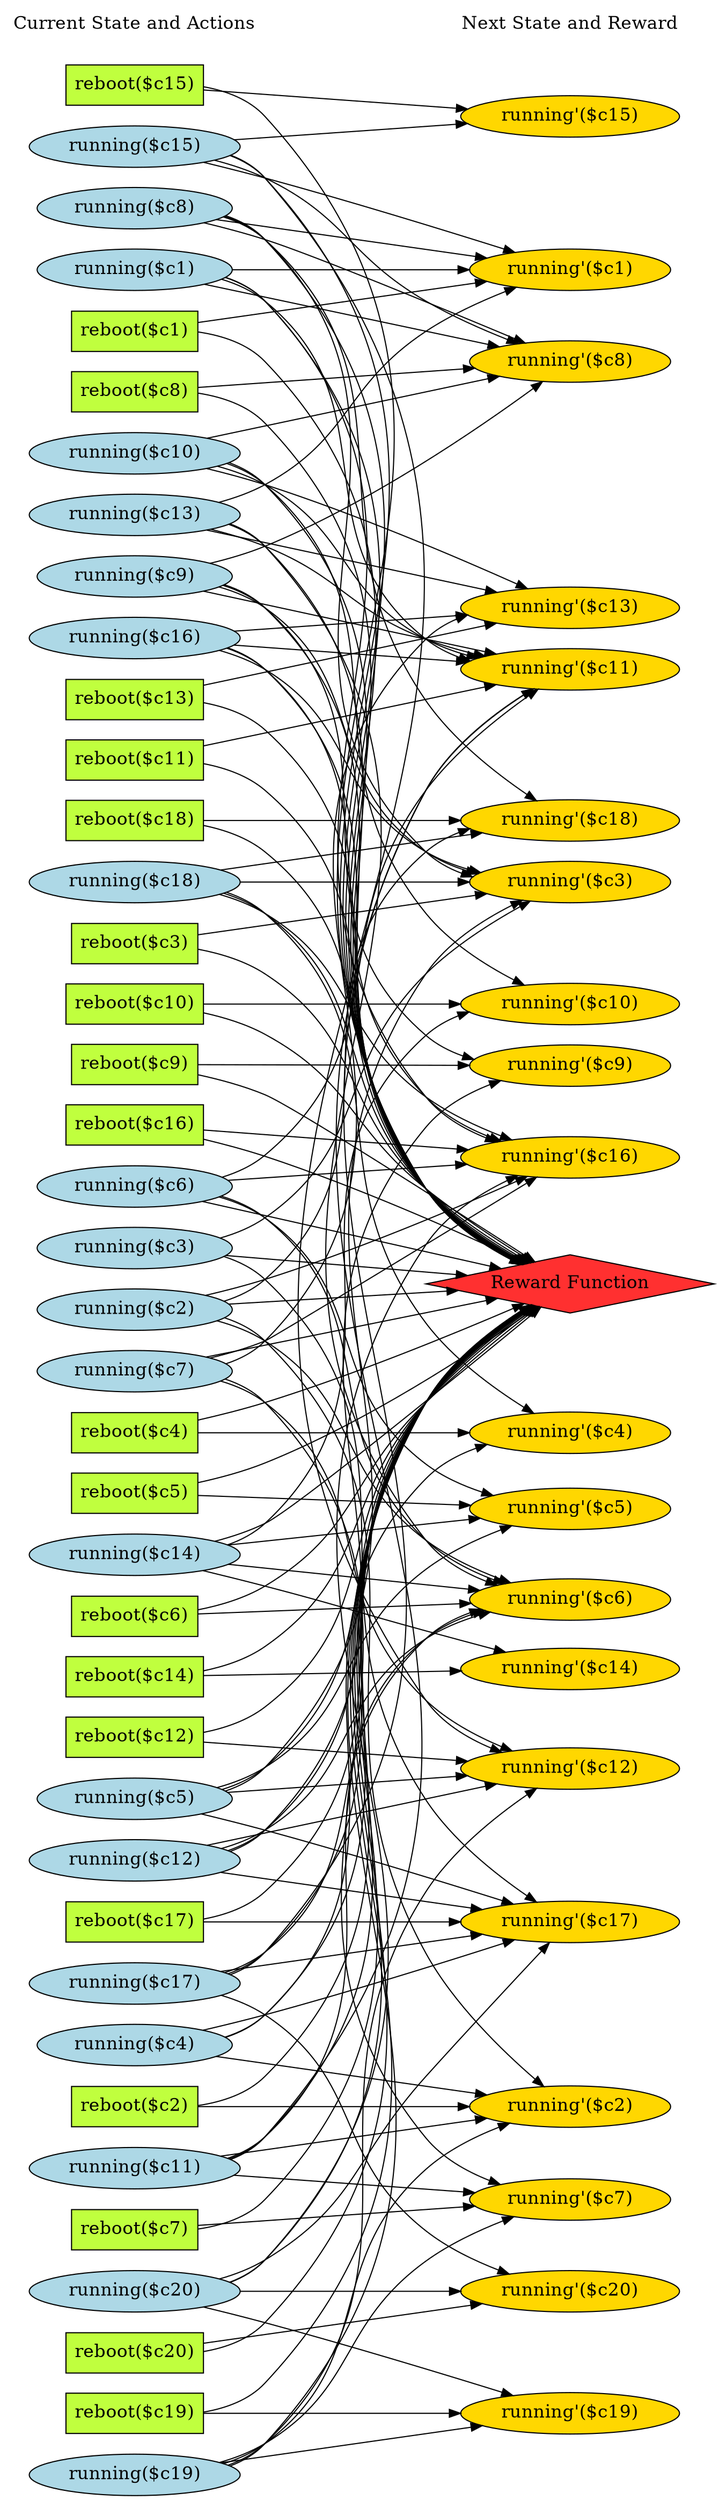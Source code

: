 digraph G {
	graph [bb="0,0,579,2206.4",
		fontname=Helvetica,
		fontsize=16,
		rankdir=LR,
		ranksep=2.00,
		ratio=auto,
		size=600
	];
	node [fontsize=16,
		label="\N"
	];
	{
		graph [rank=same];
		"running($c15)"		 [color=black,
			fillcolor=lightblue,
			height=0.51069,
			pos="90.5,2080.4",
			shape=ellipse,
			style=filled,
			width=2.1606];
		"reboot($c9)"		 [color=black,
			fillcolor=olivedrab1,
			height=0.5,
			pos="90.5,1265.4",
			shape=box,
			style=filled,
			width=1.2778];
		"running($c19)"		 [color=black,
			fillcolor=lightblue,
			height=0.51069,
			pos="90.5,18.385",
			shape=ellipse,
			style=filled,
			width=2.1606];
		"reboot($c5)"		 [color=black,
			fillcolor=olivedrab1,
			height=0.5,
			pos="90.5,884.38",
			shape=box,
			style=filled,
			width=1.2778];
		"running($c1)"		 [color=black,
			fillcolor=lightblue,
			height=0.51069,
			pos="90.5,1970.4",
			shape=ellipse,
			style=filled,
			width=1.9838];
		"reboot($c1)"		 [color=black,
			fillcolor=olivedrab1,
			height=0.5,
			pos="90.5,1916.4",
			shape=box,
			style=filled,
			width=1.2778];
		"running($c6)"		 [color=black,
			fillcolor=lightblue,
			height=0.51069,
			pos="90.5,1157.4",
			shape=ellipse,
			style=filled,
			width=1.9838];
		"running($c2)"		 [color=black,
			fillcolor=lightblue,
			height=0.51069,
			pos="90.5,1047.4",
			shape=ellipse,
			style=filled,
			width=1.9838];
		"reboot($c13)"		 [color=black,
			fillcolor=olivedrab1,
			height=0.5,
			pos="90.5,1589.4",
			shape=box,
			style=filled,
			width=1.3889];
		"reboot($c17)"		 [color=black,
			fillcolor=olivedrab1,
			height=0.5,
			pos="90.5,505.38",
			shape=box,
			style=filled,
			width=1.3889];
		"running($c10)"		 [color=black,
			fillcolor=lightblue,
			height=0.51069,
			pos="90.5,1808.4",
			shape=ellipse,
			style=filled,
			width=2.1606];
		"reboot($c8)"		 [color=black,
			fillcolor=olivedrab1,
			height=0.5,
			pos="90.5,1862.4",
			shape=box,
			style=filled,
			width=1.2778];
		"running($c14)"		 [color=black,
			fillcolor=lightblue,
			height=0.51069,
			pos="90.5,830.38",
			shape=ellipse,
			style=filled,
			width=2.1606];
		"reboot($c4)"		 [color=black,
			fillcolor=olivedrab1,
			height=0.5,
			pos="90.5,938.38",
			shape=box,
			style=filled,
			width=1.2778];
		"running($c18)"		 [color=black,
			fillcolor=lightblue,
			height=0.51069,
			pos="90.5,1427.4",
			shape=ellipse,
			style=filled,
			width=2.1606];
		"running($c9)"		 [color=black,
			fillcolor=lightblue,
			height=0.51069,
			pos="90.5,1698.4",
			shape=ellipse,
			style=filled,
			width=1.9838];
		"running($c5)"		 [color=black,
			fillcolor=lightblue,
			height=0.51069,
			pos="90.5,614.38",
			shape=ellipse,
			style=filled,
			width=1.9838];
		"reboot($c20)"		 [color=black,
			fillcolor=olivedrab1,
			height=0.5,
			pos="90.5,126.38",
			shape=box,
			style=filled,
			width=1.3889];
		"reboot($c12)"		 [color=black,
			fillcolor=olivedrab1,
			height=0.5,
			pos="90.5,668.38",
			shape=box,
			style=filled,
			width=1.3889];
		"reboot($c16)"		 [color=black,
			fillcolor=olivedrab1,
			height=0.5,
			pos="90.5,1211.4",
			shape=box,
			style=filled,
			width=1.3889];
		"running($c13)"		 [color=black,
			fillcolor=lightblue,
			height=0.51069,
			pos="90.5,1753.4",
			shape=ellipse,
			style=filled,
			width=2.1606];
		"reboot($c7)"		 [color=black,
			fillcolor=olivedrab1,
			height=0.5,
			pos="90.5,234.38",
			shape=box,
			style=filled,
			width=1.2778];
		"running($c17)"		 [color=black,
			fillcolor=lightblue,
			height=0.51069,
			pos="90.5,451.38",
			shape=ellipse,
			style=filled,
			width=2.1606];
		"reboot($c3)"		 [color=black,
			fillcolor=olivedrab1,
			height=0.5,
			pos="90.5,1373.4",
			shape=box,
			style=filled,
			width=1.2778];
		"Current State and Actions"		 [color=black,
			fillcolor=white,
			height=0.5,
			pos="90.5,2188.4",
			shape=plaintext,
			style=bold,
			width=2.5139];
		"running($c8)"		 [color=black,
			fillcolor=lightblue,
			height=0.51069,
			pos="90.5,2025.4",
			shape=ellipse,
			style=filled,
			width=1.9838];
		"running($c4)"		 [color=black,
			fillcolor=lightblue,
			height=0.51069,
			pos="90.5,396.38",
			shape=ellipse,
			style=filled,
			width=1.9838];
		"reboot($c11)"		 [color=black,
			fillcolor=olivedrab1,
			height=0.5,
			pos="90.5,1535.4",
			shape=box,
			style=filled,
			width=1.3889];
		"reboot($c15)"		 [color=black,
			fillcolor=olivedrab1,
			height=0.5,
			pos="90.5,2134.4",
			shape=box,
			style=filled,
			width=1.3889];
		"running($c12)"		 [color=black,
			fillcolor=lightblue,
			height=0.51069,
			pos="90.5,559.38",
			shape=ellipse,
			style=filled,
			width=2.1606];
		"running($c20)"		 [color=black,
			fillcolor=lightblue,
			height=0.51069,
			pos="90.5,180.38",
			shape=ellipse,
			style=filled,
			width=2.1606];
		"reboot($c19)"		 [color=black,
			fillcolor=olivedrab1,
			height=0.5,
			pos="90.5,72.385",
			shape=box,
			style=filled,
			width=1.3889];
		"running($c16)"		 [color=black,
			fillcolor=lightblue,
			height=0.51069,
			pos="90.5,1643.4",
			shape=ellipse,
			style=filled,
			width=2.1606];
		"reboot($c6)"		 [color=black,
			fillcolor=olivedrab1,
			height=0.5,
			pos="90.5,776.38",
			shape=box,
			style=filled,
			width=1.2778];
		"reboot($c2)"		 [color=black,
			fillcolor=olivedrab1,
			height=0.5,
			pos="90.5,342.38",
			shape=box,
			style=filled,
			width=1.2778];
		"running($c7)"		 [color=black,
			fillcolor=lightblue,
			height=0.51069,
			pos="90.5,992.38",
			shape=ellipse,
			style=filled,
			width=1.9838];
		"reboot($c10)"		 [color=black,
			fillcolor=olivedrab1,
			height=0.5,
			pos="90.5,1319.4",
			shape=box,
			style=filled,
			width=1.3889];
		"running($c3)"		 [color=black,
			fillcolor=lightblue,
			height=0.51069,
			pos="90.5,1102.4",
			shape=ellipse,
			style=filled,
			width=1.9838];
		"reboot($c14)"		 [color=black,
			fillcolor=olivedrab1,
			height=0.5,
			pos="90.5,722.38",
			shape=box,
			style=filled,
			width=1.3889];
		"running($c11)"		 [color=black,
			fillcolor=lightblue,
			height=0.51069,
			pos="90.5,288.38",
			shape=ellipse,
			style=filled,
			width=2.1606];
		"reboot($c18)"		 [color=black,
			fillcolor=olivedrab1,
			height=0.5,
			pos="90.5,1481.4",
			shape=box,
			style=filled,
			width=1.3889];
	}
	{
		graph [rank=same];
		"running'($c3)"		 [color=black,
			fillcolor=gold1,
			height=0.51069,
			pos="452,1426.4",
			shape=ellipse,
			style=filled,
			width=2.0428];
		"running'($c7)"		 [color=black,
			fillcolor=gold1,
			height=0.51069,
			pos="452,261.38",
			shape=ellipse,
			style=filled,
			width=2.0428];
		"running'($c13)"		 [color=black,
			fillcolor=gold1,
			height=0.51069,
			pos="452,1670.4",
			shape=ellipse,
			style=filled,
			width=2.2195];
		"Next State and Reward"		 [color=black,
			fillcolor=white,
			height=0.5,
			pos="452,2188.4",
			shape=plaintext,
			style=bold,
			width=2.25];
		"Reward Function"		 [color=black,
			fillcolor=firebrick1,
			height=0.72222,
			pos="452,1071.4",
			shape=diamond,
			style=filled,
			width=3.5278];
		"running'($c17)"		 [color=black,
			fillcolor=gold1,
			height=0.51069,
			pos="452,505.38",
			shape=ellipse,
			style=filled,
			width=2.2195];
		"running'($c2)"		 [color=black,
			fillcolor=gold1,
			height=0.51069,
			pos="452,342.38",
			shape=ellipse,
			style=filled,
			width=2.0428];
		"running'($c6)"		 [color=black,
			fillcolor=gold1,
			height=0.51069,
			pos="452,796.38",
			shape=ellipse,
			style=filled,
			width=2.0428];
		"running'($c10)"		 [color=black,
			fillcolor=gold1,
			height=0.51069,
			pos="452,1319.4",
			shape=ellipse,
			style=filled,
			width=2.2195];
		"running'($c14)"		 [color=black,
			fillcolor=gold1,
			height=0.51069,
			pos="452,728.38",
			shape=ellipse,
			style=filled,
			width=2.2195];
		"running'($c18)"		 [color=black,
			fillcolor=gold1,
			height=0.51069,
			pos="452,1481.4",
			shape=ellipse,
			style=filled,
			width=2.2195];
		"running'($c9)"		 [color=black,
			fillcolor=gold1,
			height=0.51069,
			pos="452,1264.4",
			shape=ellipse,
			style=filled,
			width=2.0428];
		"running'($c1)"		 [color=black,
			fillcolor=gold1,
			height=0.51069,
			pos="452,1970.4",
			shape=ellipse,
			style=filled,
			width=2.0428];
		"running'($c5)"		 [color=black,
			fillcolor=gold1,
			height=0.51069,
			pos="452,876.38",
			shape=ellipse,
			style=filled,
			width=2.0428];
		"running'($c11)"		 [color=black,
			fillcolor=gold1,
			height=0.51069,
			pos="452,1615.4",
			shape=ellipse,
			style=filled,
			width=2.2195];
		"running'($c15)"		 [color=black,
			fillcolor=gold1,
			height=0.51069,
			pos="452,2107.4",
			shape=ellipse,
			style=filled,
			width=2.2195];
		"running'($c19)"		 [color=black,
			fillcolor=gold1,
			height=0.51069,
			pos="452,72.385",
			shape=ellipse,
			style=filled,
			width=2.2195];
		"running'($c4)"		 [color=black,
			fillcolor=gold1,
			height=0.51069,
			pos="452,938.38",
			shape=ellipse,
			style=filled,
			width=2.0428];
		"running'($c20)"		 [color=black,
			fillcolor=gold1,
			height=0.51069,
			pos="452,180.38",
			shape=ellipse,
			style=filled,
			width=2.2195];
		"running'($c8)"		 [color=black,
			fillcolor=gold1,
			height=0.51069,
			pos="452,1888.4",
			shape=ellipse,
			style=filled,
			width=2.0428];
		"running'($c12)"		 [color=black,
			fillcolor=gold1,
			height=0.51069,
			pos="452,640.38",
			shape=ellipse,
			style=filled,
			width=2.2195];
		"running'($c16)"		 [color=black,
			fillcolor=gold1,
			height=0.51069,
			pos="452,1183.4",
			shape=ellipse,
			style=filled,
			width=2.2195];
	}
	"running($c15)" -> "Reward Function"	 [pos="e,409.08,1088.7 155.51,2070.1 165.18,2066 174.18,2060.3 181,2052.4 444.97,1747.4 107.91,1496.3 325,1156.4 342.79,1128.5 373.32,1107.6 \
399.88,1093.5"];
	"running($c15)" -> "running'($c1)"	 [color=black,
		pos="e,404.67,1984.6 138.87,2065.9 204.97,2045.7 324.67,2009 395.07,1987.5",
		style=solid];
	"running($c15)" -> "running'($c15)"	 [color=black,
		pos="e,375.94,2101.7 165.12,2085.9 223.4,2090.3 304.87,2096.4 365.93,2101",
		style=solid];
	"running($c15)" -> "running'($c8)"	 [color=black,
		pos="e,409.8,1903.5 144.76,2067 156.99,2063.1 169.71,2058.2 181,2052.4 252.36,2015.6 255.73,1983.9 325,1943.4 348.8,1929.4 376.8,1916.9 \
400.34,1907.3",
		style=solid];
	"running($c15)" -> "running'($c12)"	 [color=black,
		pos="e,395.99,653.66 155.87,2070.4 165.49,2066.2 174.39,2060.4 181,2052.4 563.92,1585.5 -22.435,1195.3 325,701.38 339.69,680.51 363.53,\
666.49 386.55,657.22",
		style=solid];
	"reboot($c9)" -> "Reward Function"	 [pos="e,421.12,1091.2 136.95,1254.2 151.33,1250 167.09,1244.7 181,1238.4 227.91,1217.2 350.02,1138.1 412.69,1096.8"];
	"reboot($c9)" -> "running'($c9)"	 [color=black,
		pos="e,378.35,1264.6 136.67,1265.3 194.54,1265.1 295.98,1264.8 367.96,1264.6",
		style=solid];
	"running($c19)" -> "running'($c7)"	 [color=black,
		pos="e,405.04,247.21 148.95,30.586 160.08,34.341 171.29,39.18 181,45.385 262.18,97.253 246.85,151.06 325,207.38 346.2,222.67 372.4,234.77 \
395.4,243.62",
		style=solid];
	"running($c19)" -> "Reward Function"	 [pos="e,416.94,1052.4 156.41,28.328 165.73,32.301 174.39,37.797 181,45.385 452.82,357.48 121.76,604.86 325,965.38 344.53,1000 380.04,1028.3 \
408.4,1046.9"];
	"running($c19)" -> "running'($c2)"	 [color=black,
		pos="e,400.89,329.02 151.82,29.841 162.23,33.635 172.44,38.68 181,45.385 279.83,122.79 230.65,205.57 325,288.38 343.94,305.01 368.76,\
317.12 391.37,325.6",
		style=solid];
	"running($c19)" -> "running'($c19)"	 [color=black,
		pos="e,384.56,62.404 156.6,28.164 217.87,37.367 309.64,51.151 374.4,60.879",
		style=solid];
	"running($c19)" -> "running'($c12)"	 [color=black,
		pos="e,422.78,623.24 155.11,28.922 164.71,32.818 173.79,38.135 181,45.385 340.16,205.42 202.28,342.95 325,532.38 348,567.88 386.06,598.19 \
414.34,617.58",
		style=solid];
	"reboot($c5)" -> "Reward Function"	 [pos="e,422.29,1051.2 136.88,895.76 151.26,899.98 167.03,905.25 181,911.38 268.71,949.92 363.31,1011 413.95,1045.5"];
	"reboot($c5)" -> "running'($c5)"	 [color=black,
		pos="e,378.69,877.99 136.67,883.38 194.63,882.09 296.29,879.83 368.29,878.23",
		style=solid];
	"running($c1)" -> "Reward Function"	 [pos="e,409.59,1088.7 153.51,1961.4 163.88,1957.4 173.65,1951.6 181,1943.4 417.97,1678.3 130.39,1454 325,1156.4 343.15,1128.6 373.85,1107.6 \
400.4,1093.5"];
	"running($c1)" -> "running'($c1)"	 [color=black,
		pos="e,378.41,1970.4 162.1,1970.4 221.27,1970.4 305.85,1970.4 368.21,1970.4",
		style=solid];
	"running($c1)" -> "running'($c11)"	 [color=black,
		pos="e,375.45,1620.8 150.45,1960.2 161.47,1956.3 172.25,1950.9 181,1943.4 293.34,1847.2 209.16,1735.3 325,1643.4 336.81,1634 351.11,1627.6 \
365.78,1623.3",
		style=solid];
	"running($c1)" -> "running'($c8)"	 [color=black,
		pos="e,397.15,1900.7 144.55,1958.3 209.14,1943.6 318.16,1918.7 387.25,1902.9",
		style=solid];
	"running($c1)" -> "running'($c16)"	 [color=black,
		pos="e,392.55,1195.7 153.38,1961.3 163.76,1957.3 173.56,1951.5 181,1943.4 396.82,1706.8 122.75,1485.7 325,1237.4 339.73,1219.3 361.65,\
1207.2 383.09,1199",
		style=solid];
	"reboot($c1)" -> "Reward Function"	 [pos="e,409.71,1088.8 136.71,1912.4 152.77,1908.7 169.67,1901.9 181,1889.4 403.86,1643.3 141.49,1433.1 325,1156.4 343.33,1128.7 374.03,\
1107.8 400.54,1093.6"];
	"reboot($c1)" -> "running'($c1)"	 [color=black,
		pos="e,388.53,1961 136.67,1923.2 197.45,1932.3 306.29,1948.6 378.58,1959.5",
		style=solid];
	"running($c6)" -> "Reward Function"	 [pos="e,392.87,1085.3 143.39,1145 206.5,1129.9 313.19,1104.4 382.87,1087.7"];
	"running($c6)" -> "running'($c6)"	 [color=black,
		pos="e,399.17,809.19 149.38,1146.6 160.72,1142.6 171.91,1137 181,1129.4 288.08,1039.3 222.32,944.46 325,849.38 343.13,832.6 367.36,820.7 \
389.72,812.49",
		style=solid];
	"running($c6)" -> "running'($c5)"	 [color=black,
		pos="e,386.82,884.97 147.82,1146.2 159.52,1142.2 171.24,1136.7 181,1129.4 273.78,1059.6 231.1,979.7 325,911.38 340.25,900.29 358.87,892.71 \
377.07,887.53",
		style=solid];
	"running($c6)" -> "running'($c11)"	 [color=black,
		pos="e,424.29,1598.1 150.63,1167.4 161.63,1171.3 172.36,1176.8 181,1184.4 299.18,1288.6 230.58,1382.2 325,1508.4 350.4,1542.3 388.44,\
1572.7 416.08,1592.4",
		style=solid];
	"running($c6)" -> "running'($c16)"	 [color=black,
		pos="e,375.47,1177.9 159.54,1162.3 217.87,1166.5 302.2,1172.6 365.16,1177.2",
		style=solid];
	"running($c2)" -> "Reward Function"	 [pos="e,355.97,1065 159.97,1052 212.44,1055.5 285.79,1060.4 345.71,1064.4"];
	"running($c2)" -> "running'($c2)"	 [color=black,
		pos="e,428.82,360.21 151.64,1037.7 162.56,1033.6 173,1027.7 181,1019.4 353.11,839.7 204.91,696.3 325,478.38 349.71,433.55 392.35,391.93 \
421.1,366.84",
		style=solid];
	"running($c2)" -> "running'($c6)"	 [color=black,
		pos="e,403.67,810.35 146.26,1035.6 158.29,1031.6 170.55,1026.3 181,1019.4 263.52,964.66 245.17,907.97 325,849.38 345.67,834.21 371.35,\
822.41 394.11,813.83",
		style=solid];
	"running($c2)" -> "running'($c18)"	 [color=black,
		pos="e,374.44,1476.7 150.51,1057.5 161.65,1061.6 172.46,1067.4 181,1075.4 311.93,1198.6 188.99,1335.8 325,1453.4 336.23,1463.1 350.08,\
1469.6 364.44,1474",
		style=solid];
	"running($c2)" -> "running'($c16)"	 [color=black,
		pos="e,413.35,1167.2 138.18,1061.2 152.03,1065.6 167.2,1070.5 181,1075.4 260.2,1103.6 350.59,1140.8 404.11,1163.3",
		style=solid];
	"reboot($c13)" -> "running'($c13)"	 [color=black,
		pos="e,393.91,1657.8 140.68,1600.6 187.93,1611.4 261.32,1628.1 325,1642.4 344.18,1646.7 365,1651.3 384.1,1655.6",
		style=solid];
	"reboot($c13)" -> "Reward Function"	 [pos="e,411.95,1089.3 140.86,1583.2 155.28,1579.2 170.07,1572.8 181,1562.4 319.58,1430.3 207.75,1307.7 325,1156.4 345.53,1129.9 376.7,\
1108.8 402.91,1094.2"];
	"reboot($c17)" -> "Reward Function"	 [pos="e,419.26,1052 140.52,511.36 155.09,515.28 170.06,521.75 181,532.38 326.4,673.76 211.12,797.57 325,965.38 347.55,998.61 383.29,1027.3 \
410.95,1046.4"];
	"reboot($c17)" -> "running'($c17)"	 [color=black,
		pos="e,372.06,505.38 140.73,505.38 197.55,505.38 292.12,505.38 361.95,505.38",
		style=solid];
	"running($c10)" -> "running'($c13)"	 [color=black,
		pos="e,413.82,1686.7 140.05,1794 153.4,1789.8 167.82,1785.1 181,1780.4 260.53,1751.8 351.18,1713.7 404.61,1690.7",
		style=solid];
	"running($c10)" -> "Reward Function"	 [pos="e,410.32,1088.9 154.61,1797.8 164.5,1793.8 173.81,1788.1 181,1780.4 374.42,1571.6 163.81,1391 325,1156.4 343.85,1129 374.71,1107.9 \
401.17,1093.6"];
	"running($c10)" -> "running'($c10)"	 [color=black,
		pos="e,412.99,1335.4 152.84,1797.4 163.15,1793.4 173.07,1787.9 181,1780.4 312.67,1656.2 210.72,1539.8 325,1399.4 346,1373.6 377.62,1353.5 \
403.93,1340",
		style=solid];
	"running($c10)" -> "running'($c11)"	 [color=black,
		pos="e,380.93,1624 146.67,1795.5 158.44,1791.5 170.48,1786.6 181,1780.4 257.14,1735.6 247.04,1684.9 325,1643.4 339.17,1635.8 355.27,1630.3 \
371.12,1626.3",
		style=solid];
	"running($c10)" -> "running'($c8)"	 [color=black,
		pos="e,396.4,1876.2 147.67,1820.9 212.29,1835.3 318.2,1858.8 386.23,1874",
		style=solid];
	"reboot($c8)" -> "Reward Function"	 [pos="e,409.85,1088.9 136.61,1858.3 152.66,1854.6 169.58,1847.8 181,1835.4 389.78,1608.3 152.56,1412.2 325,1156.4 343.54,1128.9 374.24,\
1107.9 400.7,1093.7"];
	"reboot($c8)" -> "running'($c8)"	 [color=black,
		pos="e,381.03,1883.3 136.67,1865.7 195.26,1869.9 298.51,1877.4 370.62,1882.6",
		style=solid];
	"running($c14)" -> "Reward Function"	 [pos="e,425.91,1050.6 146.28,843.33 158.06,847.09 170.21,851.75 181,857.38 206.99,870.97 351.61,989.33 417.85,1044"];
	"running($c14)" -> "running'($c6)"	 [color=black,
		pos="e,383.03,802.81 162.96,823.63 223.57,817.89 310.38,809.68 372.83,803.78",
		style=solid];
	"running($c14)" -> "running'($c10)"	 [color=black,
		pos="e,374.07,1315.2 154.45,840.94 164.24,844.83 173.56,850.14 181,857.38 326.66,999.11 174.18,1155.2 325,1291.4 336.01,1301.3 349.76,\
1308 364.09,1312.4",
		style=solid];
	"running($c14)" -> "running'($c14)"	 [color=black,
		pos="e,401.03,742.56 141.11,816.31 206.38,797.79 320.98,765.28 391.03,745.4",
		style=solid];
	"running($c14)" -> "running'($c5)"	 [color=black,
		pos="e,386.26,868.1 159.54,839.09 221.37,847 312.42,858.65 376.26,866.82",
		style=solid];
	"reboot($c4)" -> "Reward Function"	 [pos="e,409.76,1054 136.8,951.27 151.03,955.53 166.74,960.44 181,965.38 258.43,992.21 346.52,1027.8 400.43,1050.1"];
	"reboot($c4)" -> "running'($c4)"	 [color=black,
		pos="e,378.35,938.38 136.67,938.38 194.54,938.38 295.98,938.38 367.96,938.38",
		style=solid];
	"running($c18)" -> "running'($c3)"	 [color=black,
		pos="e,378.3,1426.6 168.62,1427.2 227.33,1427 307.99,1426.8 368.08,1426.6",
		style=solid];
	"running($c18)" -> "Reward Function"	 [pos="e,414.99,1089.9 151.83,1415.9 162.24,1412.1 172.45,1407.1 181,1400.4 280.07,1322.7 238.69,1248.1 325,1156.4 348.38,1131.6 380.27,\
1110.1 406.12,1095"];
	"running($c18)" -> "running'($c18)"	 [color=black,
		pos="e,384.56,1471.4 156.6,1437.2 217.87,1446.4 309.64,1460.2 374.4,1469.9",
		style=solid];
	"running($c18)" -> "running'($c4)"	 [color=black,
		pos="e,421.02,955.23 153.65,1416.6 163.64,1412.8 173.23,1407.5 181,1400.4 309.06,1282.6 220.65,1175.6 325,1036.4 348.62,1004.9 384.85,\
978.14 412.41,960.6",
		style=solid];
	"running($c18)" -> "running'($c16)"	 [color=black,
		pos="e,403.52,1198.1 148.97,1415.2 160.1,1411.5 171.3,1406.6 181,1400.4 262.38,1348.2 246.67,1294 325,1237.4 345.76,1222.4 371.33,1210.4 \
394,1201.7",
		style=solid];
	"running($c9)" -> "running'($c3)"	 [color=black,
		pos="e,381.76,1432.1 147.8,1687.2 159.5,1683.1 171.23,1677.7 181,1670.4 273.34,1601.2 229.82,1519.6 325,1454.4 338.78,1444.9 355.21,1438.6 \
371.59,1434.4",
		style=solid];
	"running($c9)" -> "Reward Function"	 [pos="e,411.04,1089 151.55,1688.6 162.48,1684.5 172.95,1678.7 181,1670.4 346.21,1500.1 186.15,1348.7 325,1156.4 344.55,1129.3 375.57,1108.2 \
401.94,1093.8"];
	"running($c9)" -> "running'($c9)"	 [color=black,
		pos="e,379.69,1267.9 150.51,1688.2 161.65,1684.1 172.46,1678.4 181,1670.4 311.93,1547.2 188.99,1409.9 325,1292.4 337.57,1281.5 353.42,\
1274.6 369.6,1270.3",
		style=solid];
	"running($c9)" -> "running'($c11)"	 [color=black,
		pos="e,393.57,1628 143.39,1686 190.68,1674.7 262.48,1657.7 325,1643.4 344.07,1639 364.78,1634.4 383.8,1630.2",
		style=solid];
	"running($c9)" -> "running'($c8)"	 [color=black,
		pos="e,426.41,1870.9 141.05,1711.6 154.27,1715.7 168.37,1720.7 181,1726.4 271.1,1766.8 368.49,1830.9 418.02,1865.1",
		style=solid];
	"running($c5)" -> "running'($c3)"	 [color=black,
		pos="e,411.01,1411.1 153.38,623.49 163.76,627.51 173.56,633.23 181,641.38 396.55,877.63 143.56,1083 325,1346.4 343.74,1373.6 375.06,1393.5 \
401.78,1406.7",
		style=solid];
	"running($c5)" -> "Reward Function"	 [pos="e,420.34,1051.6 150.63,624.36 161.63,628.29 172.36,633.76 181,641.38 299.18,745.62 230.29,839.44 325,965.38 349.11,997.44 384.64,\
1026.2 411.83,1045.6"];
	"running($c5)" -> "running'($c17)"	 [color=black,
		pos="e,402.8,520 137.4,600.47 202.57,580.71 321.91,544.53 393.09,522.94",
		style=solid];
	"running($c5)" -> "running'($c5)"	 [color=black,
		pos="e,403.13,862.63 147.36,625.52 159.09,629.39 170.93,634.54 181,641.38 266.29,699.39 242.88,760.98 325,823.38 345.34,838.84 370.84,\
850.67 393.58,859.18",
		style=solid];
	"running($c5)" -> "running'($c12)"	 [color=black,
		pos="e,375.47,634.92 159.54,619.31 217.87,623.52 302.2,629.62 365.16,634.18",
		style=solid];
	"reboot($c20)" -> "Reward Function"	 [pos="e,417.13,1052.3 140.55,131.2 155.47,135.03 170.65,141.74 181,153.38 424.51,427.32 141.79,647.94 325,965.38 344.88,999.83 380.36,\
1028.1 408.61,1046.8"];
	"reboot($c20)" -> "running'($c20)"	 [color=black,
		pos="e,384.67,170.42 140.73,133.78 201.03,142.84 303.85,158.28 374.49,168.89",
		style=solid];
	"reboot($c12)" -> "Reward Function"	 [pos="e,421.45,1051.6 140.88,675.9 154.97,679.9 169.58,686.02 181,695.38 286.16,781.63 239.41,859.69 325,965.38 350.4,996.76 386.12,1025.8 \
413.04,1045.5"];
	"reboot($c12)" -> "running'($c12)"	 [color=black,
		pos="e,376.12,646.22 140.73,664.55 198.65,660.04 295.79,652.47 365.97,647.01",
		style=solid];
	"reboot($c16)" -> "Reward Function"	 [pos="e,411.7,1089.3 140.57,1197.6 153.79,1193.6 168.02,1189 181,1184.4 259.73,1156.1 348.85,1117.5 402.44,1093.5"];
	"reboot($c16)" -> "running'($c16)"	 [color=black,
		pos="e,376.12,1189.2 140.73,1207.6 198.65,1203 295.79,1195.5 365.97,1190",
		style=solid];
	"running($c13)" -> "running'($c13)"	 [color=black,
		pos="e,394.96,1683.3 146.88,1740.6 211.09,1725.8 316.81,1701.4 385.16,1685.6",
		style=solid];
	"running($c13)" -> "Reward Function"	 [pos="e,410.52,1089 154.47,1742.7 164.38,1738.7 173.73,1733.1 181,1725.4 360.28,1535.9 175.01,1369.8 325,1156.4 344.14,1129.2 375,1108.1 \
401.39,1093.8"];
	"running($c13)" -> "running'($c6)"	 [color=black,
		pos="e,393.17,807.61 155.48,1743 165.16,1738.9 174.17,1733.3 181,1725.4 439.76,1427.5 80.673,1159.2 325,849.38 339.59,830.88 361.82,818.76 \
383.57,810.85",
		style=solid];
	"running($c13)" -> "running'($c1)"	 [color=black,
		pos="e,407.75,1955.7 146.62,1766.4 158.39,1770.3 170.44,1775.3 181,1781.4 256.59,1825.3 251.9,1867.4 325,1915.4 347.63,1930.2 374.93,\
1942.7 398.32,1952",
		style=solid];
	"running($c13)" -> "running'($c11)"	 [color=black,
		pos="e,386.13,1625.9 142.37,1739.5 155.18,1735.5 168.76,1730.7 181,1725.4 248.53,1696 256.29,1669.9 325,1643.4 341.17,1637.1 359.06,1632.1 \
376.17,1628.2",
		style=solid];
	"reboot($c7)" -> "running'($c7)"	 [color=black,
		pos="e,381.36,256.15 136.67,237.78 195.35,242.18 298.82,249.96 370.96,255.37",
		style=solid];
	"reboot($c7)" -> "Reward Function"	 [pos="e,417.65,1052.3 136.65,238.45 152.72,242.12 169.62,248.92 181,261.38 396.29,497.27 161.74,690.9 325,965.38 345.39,999.67 381,1028.1 \
409.17,1046.8"];
	"running($c17)" -> "Reward Function"	 [pos="e,418.69,1052 155.11,461.92 164.71,465.82 173.79,471.13 181,478.38 340.16,638.42 201.41,776.52 325,965.38 346.92,998.88 382.55,1027.4 \
410.34,1046.5"];
	"running($c17)" -> "running'($c17)"	 [color=black,
		pos="e,384.56,495.4 156.6,461.16 217.87,470.37 309.64,484.15 374.4,493.88",
		style=solid];
	"running($c17)" -> "running'($c6)"	 [color=black,
		pos="e,389.79,786.54 152.59,462.63 162.81,466.44 172.75,471.55 181,478.38 287.82,566.94 219.14,665.68 325,755.38 340.61,768.62 360.59,\
777.6 380.02,783.7",
		style=solid];
	"running($c17)" -> "running'($c11)"	 [color=black,
		pos="e,420.19,1598.3 156.52,461.24 165.83,465.22 174.45,470.74 181,478.38 481.72,829.42 102.25,1103.4 325,1508.4 344.99,1544.7 382.58,\
1574.1 411.52,1592.9",
		style=solid];
	"running($c17)" -> "running'($c20)"	 [color=black,
		pos="e,401.78,194.82 148.87,439.21 160.12,435.27 171.4,430.11 181,423.38 267.47,362.76 241.72,299.32 325,234.38 344.87,218.89 369.86,\
206.98 392.33,198.33",
		style=solid];
	"reboot($c3)" -> "running'($c3)"	 [color=black,
		pos="e,388.21,1417.1 136.67,1380 197.36,1389 305.97,1405 378.26,1415.7",
		style=solid];
	"reboot($c3)" -> "Reward Function"	 [pos="e,416.7,1090.3 136.77,1365.6 151.77,1361.6 167.94,1355.5 181,1346.4 267.99,1285.9 248.04,1229.2 325,1156.4 350.03,1132.7 382.31,\
1111.1 407.94,1095.5"];
	"Current State and Actions" -> "Next State and Reward"	 [color=black,
		pos="e,370.92,2188.4 181.29,2188.4 236.11,2188.4 305.97,2188.4 360.86,2188.4",
		style=invis];
	"running($c8)" -> "running'($c3)"	 [color=black,
		pos="e,378.79,1428.9 151.64,2015.7 162.56,2011.6 173.01,2005.7 181,1997.4 353.62,1817 144.91,1627.3 325,1454.4 336.98,1442.9 352.58,1435.7 \
368.71,1431.3",
		style=solid];
	"running($c8)" -> "Reward Function"	 [pos="e,409.18,1088.8 152.7,2016.1 163.41,2011.9 173.5,2006 181,1997.4 430.65,1711.9 119.26,1474.9 325,1156.4 342.93,1128.6 373.47,1107.7 \
399.99,1093.5"];
	"running($c8)" -> "running'($c18)"	 [color=black,
		pos="e,423.17,1498.6 150.67,2015.4 161.8,2011.3 172.57,2005.5 181,1997.4 319.66,1863.5 215.76,1747.2 325,1588.4 348.88,1553.7 386.81,\
1523.6 414.82,1504.2",
		style=solid];
	"running($c8)" -> "running'($c1)"	 [color=black,
		pos="e,388.81,1979.9 152.48,2016.1 215.08,2006.5 312.45,1991.6 378.84,1981.4",
		style=solid];
	"running($c8)" -> "running'($c8)"	 [color=black,
		pos="e,414.24,1904.3 138.19,2011.6 152.05,2007.2 167.2,2002.3 181,1997.4 260.7,1968.9 351.65,1931 405.04,1908.3",
		style=solid];
	"running($c4)" -> "Reward Function"	 [pos="e,418.45,1052.2 151.64,406.04 162.56,410.17 173,416.04 181,424.38 353.11,604.07 191.62,755.34 325,965.38 346.46,999.17 382.13,1027.7 \
410.06,1046.6"];
	"running($c4)" -> "running'($c17)"	 [color=black,
		pos="e,402.8,490.77 137.4,410.3 202.57,430.06 321.91,466.24 393.09,487.83",
		style=solid];
	"running($c4)" -> "running'($c2)"	 [color=black,
		pos="e,388.51,351.77 152.48,387.22 214.98,377.84 312.15,363.24 378.54,353.27",
		style=solid];
	"running($c4)" -> "running'($c4)"	 [color=black,
		pos="e,382.46,932.17 151.43,406.24 162.37,410.35 172.87,416.17 181,424.38 337.31,582.45 166.16,747.86 325,903.38 338,916.12 355.22,924.31 \
372.73,929.55",
		style=solid];
	"reboot($c11)" -> "Reward Function"	 [pos="e,412.65,1089.5 140.56,1528.8 154.97,1524.9 169.83,1518.5 181,1508.4 306.08,1394.7 218.35,1287.5 325,1156.4 346.22,1130.3 377.55,\
1109.1 403.66,1094.4"];
	"reboot($c11)" -> "running'($c11)"	 [color=black,
		pos="e,394.07,1602.7 140.73,1546.3 203.78,1560.4 313.32,1584.7 383.95,1600.5",
		style=solid];
	"reboot($c15)" -> "Reward Function"	 [pos="e,408.99,1088.7 140.72,2129.7 155.66,2125.9 170.8,2119.2 181,2107.4 460.96,1784.3 96.552,1517.7 325,1156.4 342.66,1128.5 373.19,\
1107.5 399.78,1093.4"];
	"reboot($c15)" -> "running'($c15)"	 [color=black,
		pos="e,375.79,2113 140.73,2130.7 198.56,2126.3 295.49,2119.1 365.64,2113.8",
		style=solid];
	"running($c12)" -> "Reward Function"	 [pos="e,419.89,1052 152.83,570.41 163.14,574.43 173.06,579.91 181,587.38 311.93,710.59 220.88,818.83 325,965.38 348.33,998.23 384.16,1027 \
411.65,1046.3"];
	"running($c12)" -> "running'($c17)"	 [color=black,
		pos="e,384.56,515.37 156.6,549.61 217.87,540.4 309.64,526.62 374.4,516.89",
		style=solid];
	"running($c12)" -> "running'($c6)"	 [color=black,
		pos="e,394.08,784.95 148.1,571.83 159.53,575.76 171.08,580.84 181,587.38 263.11,641.5 243.2,700.8 325,755.38 342.76,767.23 364.2,775.88 \
384.33,782.09",
		style=solid];
	"running($c12)" -> "running'($c9)"	 [color=black,
		pos="e,395.06,1252.6 154.61,569.92 164.5,574 173.81,579.62 181,587.38 374.17,795.83 142.68,992.39 325,1210.4 340.43,1228.8 363.31,1241.1 \
385.35,1249.3",
		style=solid];
	"running($c12)" -> "running'($c12)"	 [color=black,
		pos="e,394.2,627.59 147.28,571.95 211.28,586.37 316.18,610.01 384.41,625.38",
		style=solid];
	"running($c20)" -> "Reward Function"	 [pos="e,417.52,1052.4 156.2,190.51 165.55,194.46 174.27,199.91 181,207.38 410.39,462.28 151.77,669.44 325,965.38 345.15,999.82 380.78,\
1028.2 409.02,1046.9"];
	"running($c20)" -> "running'($c17)"	 [color=black,
		pos="e,434.17,487.45 148.95,192.59 160.08,196.34 171.29,201.18 181,207.38 262.18,259.25 260.26,298.05 325,369.38 360.24,408.22 401.66,\
452.7 427.12,479.92",
		style=solid];
	"running($c20)" -> "running'($c19)"	 [color=black,
		pos="e,402.78,86.872 139.24,166.04 204.82,146.34 322.64,110.94 393.15,89.763",
		style=solid];
	"running($c20)" -> "running'($c20)"	 [color=black,
		pos="e,371.83,180.38 168.62,180.38 225.28,180.38 302.39,180.38 361.72,180.38",
		style=solid];
	"running($c20)" -> "running'($c16)"	 [color=black,
		pos="e,407.62,1168 156.38,190.35 165.71,194.32 174.38,199.81 181,207.38 447.31,512.05 99.688,770.27 325,1106.4 342.48,1132.5 372.07,1151.2 \
398.18,1163.7",
		style=solid];
	"reboot($c19)" -> "Reward Function"	 [pos="e,417.03,1052.3 140.62,77.13 155.55,80.962 170.71,87.684 181,99.385 438.65,392.39 131.78,626.41 325,965.38 344.69,999.93 380.19,\
1028.2 408.5,1046.9"];
	"reboot($c19)" -> "running'($c19)"	 [color=black,
		pos="e,372.06,72.385 140.73,72.385 197.55,72.385 292.12,72.385 361.95,72.385",
		style=solid];
	"running($c16)" -> "running'($c3)"	 [color=black,
		pos="e,383.68,1433.3 148.95,1631.2 160.08,1627.4 171.29,1622.6 181,1616.4 262.18,1564.5 241.95,1503.2 325,1454.4 339.78,1445.7 356.97,\
1439.7 373.82,1435.6",
		style=solid];
	"running($c16)" -> "running'($c13)"	 [color=black,
		pos="e,375.94,1664.7 165.12,1648.9 223.4,1653.3 304.87,1659.4 365.93,1664",
		style=solid];
	"running($c16)" -> "Reward Function"	 [pos="e,411.32,1089.2 154.56,1632.9 164.33,1629 173.62,1623.7 181,1616.4 333.27,1465.7 197,1328.2 325,1156.4 344.96,1129.6 375.98,1108.5 \
402.25,1094.1"];
	"running($c16)" -> "running'($c11)"	 [color=black,
		pos="e,376.06,1621.2 164.68,1637.7 223.02,1633.1 304.81,1626.8 366.04,1622",
		style=solid];
	"running($c16)" -> "running'($c16)"	 [color=black,
		pos="e,395.68,1196.5 154.19,1632.6 164.01,1628.7 173.4,1623.5 181,1616.4 312.8,1493.5 200.27,1367.4 325,1237.4 341.5,1220.2 364.38,1208.2 \
386.12,1199.9",
		style=solid];
	"reboot($c6)" -> "Reward Function"	 [pos="e,424.47,1050.9 136.84,784.88 151.67,788.98 167.73,794.91 181,803.38 262.18,855.25 255.96,898.2 325,965.38 354.39,993.99 390.42,\
1023.8 416.4,1044.5"];
	"reboot($c6)" -> "running'($c6)"	 [color=black,
		pos="e,380.03,792.44 136.67,778.9 194.99,782.14 297.56,787.85 369.63,791.86",
		style=solid];
	"reboot($c2)" -> "Reward Function"	 [pos="e,417.97,1052.1 136.89,346.77 152.78,350.5 169.51,357.24 181,369.38 368.23,567.39 181.58,733.67 325,965.38 346,999.31 381.55,1027.7 \
409.54,1046.6"];
	"reboot($c2)" -> "running'($c2)"	 [color=black,
		pos="e,378.35,342.38 136.67,342.38 194.54,342.38 295.98,342.38 367.96,342.38",
		style=solid];
	"running($c7)" -> "running'($c7)"	 [color=black,
		pos="e,394.97,273.1 152.81,983.35 163.37,979.34 173.38,973.59 181,965.38 382.24,748.46 136.21,543.22 325,315.38 340.34,296.87 363.21,\
284.56 385.26,276.43",
		style=solid];
	"running($c7)" -> "running'($c13)"	 [color=black,
		pos="e,373.26,1667 151.85,1001.8 162.76,1006 173.14,1011.9 181,1020.4 373.91,1228.5 123.47,1442.6 325,1642.4 335.54,1652.8 349.06,1659.7 \
363.31,1664.3",
		style=solid];
	"running($c7)" -> "Reward Function"	 [pos="e,390.19,1058 145.32,1004.2 207.86,1018 311.28,1040.7 380.27,1055.8"];
	"running($c7)" -> "running'($c12)"	 [color=black,
		pos="e,403.98,655.14 149.69,982.01 160.88,978.11 171.93,972.75 181,965.38 284.74,881.11 228.23,793.57 325,701.38 344.56,682.75 370.9,\
668.79 394.44,658.97",
		style=solid];
	"running($c7)" -> "running'($c16)"	 [color=black,
		pos="e,422.7,1166.1 141.06,1005.6 154.28,1009.7 168.38,1014.7 181,1020.4 193.15,1025.9 342.96,1117.3 414.03,1160.7",
		style=solid];
	"reboot($c10)" -> "Reward Function"	 [pos="e,419.19,1090.8 140.58,1309 154.2,1305 168.64,1299.5 181,1292.4 257.18,1248.3 256.28,1211.4 325,1156.4 352.36,1134.5 385.25,1112.4 \
410.57,1096.3"];
	"reboot($c10)" -> "running'($c10)"	 [color=black,
		pos="e,372.06,1319.4 140.73,1319.4 197.55,1319.4 292.12,1319.4 361.95,1319.4",
		style=solid];
	"running($c3)" -> "running'($c3)"	 [color=black,
		pos="e,417.28,1410 147.8,1113.6 159.5,1117.6 171.23,1123.1 181,1130.4 273.34,1199.6 242.51,1265.7 325,1346.4 349.53,1370.4 382.38,1390.9 \
408.39,1405.2",
		style=solid];
	"running($c3)" -> "Reward Function"	 [pos="e,362.07,1079.1 158.7,1096.6 213.08,1091.9 290.47,1085.2 351.95,1079.9"];
	"running($c3)" -> "running'($c17)"	 [color=black,
		pos="e,422.9,522.61 151.36,1092.5 162.3,1088.4 172.83,1082.6 181,1074.4 332.75,922.57 206.92,792.64 325,613.38 348.27,578.06 386.29,547.73 \
414.49,528.29",
		style=solid];
	"reboot($c14)" -> "Reward Function"	 [pos="e,422.72,1051.3 140.79,730.75 154.72,734.77 169.27,740.69 181,749.38 273.69,818.09 248.08,879.39 325,965.38 352.08,995.67 387.93,\
1025 414.46,1045.1"];
	"reboot($c14)" -> "running'($c14)"	 [color=black,
		pos="e,372.06,727.07 140.73,723.21 197.55,724.15 292.12,725.73 361.95,726.9",
		style=solid];
	"running($c11)" -> "running'($c7)"	 [color=black,
		pos="e,381.45,266.61 165.12,282.86 225.15,278.35 309.79,271.99 371.38,267.36",
		style=solid];
	"running($c11)" -> "Reward Function"	 [pos="e,417.8,1052.2 155.55,298.5 165.09,302.45 174.05,307.89 181,315.38 382.24,532.31 171.68,712.31 325,965.38 345.67,999.51 381.25,1027.9 \
409.34,1046.7"];
	"running($c11)" -> "running'($c2)"	 [color=black,
		pos="e,388.49,332.99 156.6,298.16 219.12,307.55 313.39,321.71 378.33,331.47",
		style=solid];
	"running($c11)" -> "running'($c6)"	 [color=black,
		pos="e,387.1,787.72 154.48,298.92 164.26,302.81 173.57,308.13 181,315.38 328.18,459.18 179.38,610.01 325,755.38 339.21,769.57 358.37,\
778.84 377.45,784.91",
		style=solid];
	"running($c11)" -> "running'($c11)"	 [color=black,
		pos="e,420.03,1598.4 156.64,298.13 165.94,302.13 174.53,307.68 181,315.38 524.63,724.22 72.031,1038 325,1508.4 344.65,1544.9 382.28,1574.3 \
411.32,1593",
		style=solid];
	"reboot($c18)" -> "Reward Function"	 [pos="e,413.75,1089.6 140.65,1474.3 154.89,1470.3 169.65,1464.1 181,1454.4 292.86,1358.9 228.7,1267.6 325,1156.4 347.17,1130.8 378.79,\
1109.5 404.81,1094.6"];
	"reboot($c18)" -> "running'($c18)"	 [color=black,
		pos="e,372.06,1481.4 140.73,1481.4 197.55,1481.4 292.12,1481.4 361.95,1481.4",
		style=solid];
}
